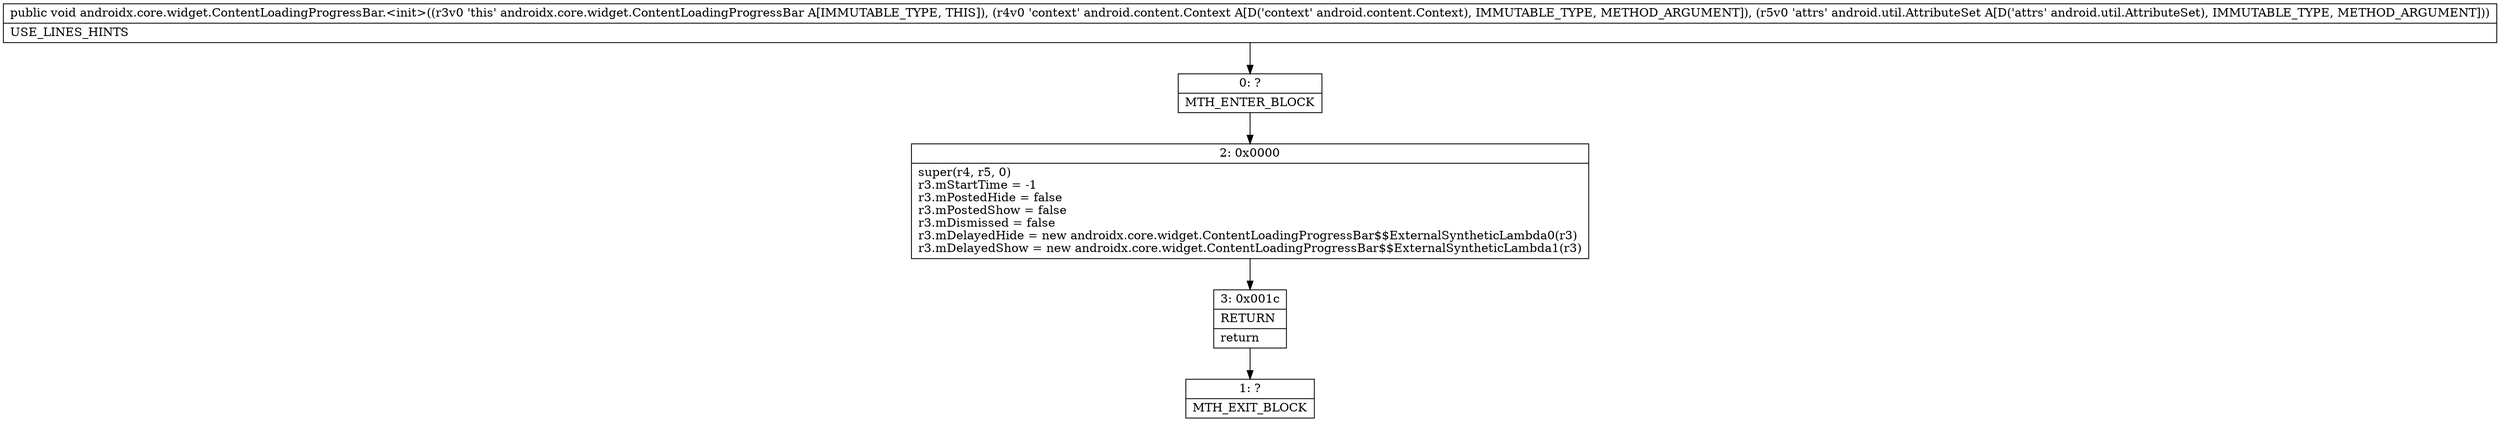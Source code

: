 digraph "CFG forandroidx.core.widget.ContentLoadingProgressBar.\<init\>(Landroid\/content\/Context;Landroid\/util\/AttributeSet;)V" {
Node_0 [shape=record,label="{0\:\ ?|MTH_ENTER_BLOCK\l}"];
Node_2 [shape=record,label="{2\:\ 0x0000|super(r4, r5, 0)\lr3.mStartTime = \-1\lr3.mPostedHide = false\lr3.mPostedShow = false\lr3.mDismissed = false\lr3.mDelayedHide = new androidx.core.widget.ContentLoadingProgressBar$$ExternalSyntheticLambda0(r3)\lr3.mDelayedShow = new androidx.core.widget.ContentLoadingProgressBar$$ExternalSyntheticLambda1(r3)\l}"];
Node_3 [shape=record,label="{3\:\ 0x001c|RETURN\l|return\l}"];
Node_1 [shape=record,label="{1\:\ ?|MTH_EXIT_BLOCK\l}"];
MethodNode[shape=record,label="{public void androidx.core.widget.ContentLoadingProgressBar.\<init\>((r3v0 'this' androidx.core.widget.ContentLoadingProgressBar A[IMMUTABLE_TYPE, THIS]), (r4v0 'context' android.content.Context A[D('context' android.content.Context), IMMUTABLE_TYPE, METHOD_ARGUMENT]), (r5v0 'attrs' android.util.AttributeSet A[D('attrs' android.util.AttributeSet), IMMUTABLE_TYPE, METHOD_ARGUMENT]))  | USE_LINES_HINTS\l}"];
MethodNode -> Node_0;Node_0 -> Node_2;
Node_2 -> Node_3;
Node_3 -> Node_1;
}

